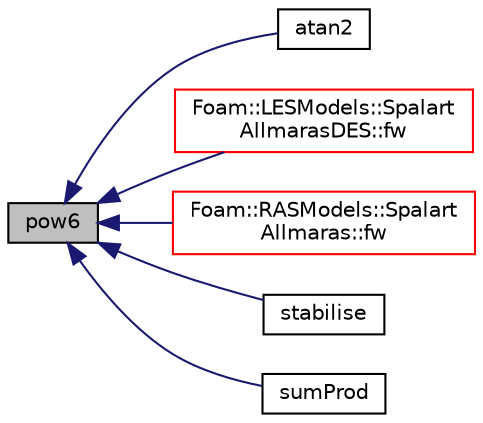digraph "pow6"
{
  bgcolor="transparent";
  edge [fontname="Helvetica",fontsize="10",labelfontname="Helvetica",labelfontsize="10"];
  node [fontname="Helvetica",fontsize="10",shape=record];
  rankdir="LR";
  Node40468 [label="pow6",height=0.2,width=0.4,color="black", fillcolor="grey75", style="filled", fontcolor="black"];
  Node40468 -> Node40469 [dir="back",color="midnightblue",fontsize="10",style="solid",fontname="Helvetica"];
  Node40469 [label="atan2",height=0.2,width=0.4,color="black",URL="$a21851.html#ac4f658d3f23292db85ec6b618e5976e0"];
  Node40468 -> Node40470 [dir="back",color="midnightblue",fontsize="10",style="solid",fontname="Helvetica"];
  Node40470 [label="Foam::LESModels::Spalart\lAllmarasDES::fw",height=0.2,width=0.4,color="red",URL="$a32289.html#a22f56865ee154c2400fc2b8ba4fbeb6c"];
  Node40468 -> Node40478 [dir="back",color="midnightblue",fontsize="10",style="solid",fontname="Helvetica"];
  Node40478 [label="Foam::RASModels::Spalart\lAllmaras::fw",height=0.2,width=0.4,color="red",URL="$a32373.html#a1a89e202067cd2b71d9036eb74f49a65"];
  Node40468 -> Node40483 [dir="back",color="midnightblue",fontsize="10",style="solid",fontname="Helvetica"];
  Node40483 [label="stabilise",height=0.2,width=0.4,color="black",URL="$a21851.html#a5256ed0d7ec24b1876ba90c6ff1f8727"];
  Node40468 -> Node40484 [dir="back",color="midnightblue",fontsize="10",style="solid",fontname="Helvetica"];
  Node40484 [label="sumProd",height=0.2,width=0.4,color="black",URL="$a21851.html#a5b480f6156c25bef4de87d86094e87ea"];
}
